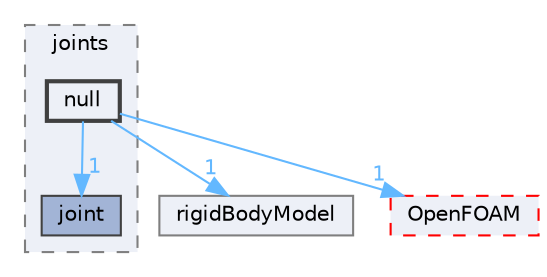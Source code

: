 digraph "src/rigidBodyDynamics/joints/null"
{
 // LATEX_PDF_SIZE
  bgcolor="transparent";
  edge [fontname=Helvetica,fontsize=10,labelfontname=Helvetica,labelfontsize=10];
  node [fontname=Helvetica,fontsize=10,shape=box,height=0.2,width=0.4];
  compound=true
  subgraph clusterdir_2cba07cc9d01feacd9e1919ec88f1577 {
    graph [ bgcolor="#edf0f7", pencolor="grey50", label="joints", fontname=Helvetica,fontsize=10 style="filled,dashed", URL="dir_2cba07cc9d01feacd9e1919ec88f1577.html",tooltip=""]
  dir_6c9a4378c144a7109502bbb402dcf205 [label="joint", fillcolor="#a2b4d6", color="grey25", style="filled", URL="dir_6c9a4378c144a7109502bbb402dcf205.html",tooltip=""];
  dir_54bf4e25f539afac637df185452fef8f [label="null", fillcolor="#edf0f7", color="grey25", style="filled,bold", URL="dir_54bf4e25f539afac637df185452fef8f.html",tooltip=""];
  }
  dir_01d230fdb888802d871acc5f0e1690e2 [label="rigidBodyModel", fillcolor="#edf0f7", color="grey50", style="filled", URL="dir_01d230fdb888802d871acc5f0e1690e2.html",tooltip=""];
  dir_c5473ff19b20e6ec4dfe5c310b3778a8 [label="OpenFOAM", fillcolor="#edf0f7", color="red", style="filled,dashed", URL="dir_c5473ff19b20e6ec4dfe5c310b3778a8.html",tooltip=""];
  dir_54bf4e25f539afac637df185452fef8f->dir_01d230fdb888802d871acc5f0e1690e2 [headlabel="1", labeldistance=1.5 headhref="dir_002631_003354.html" href="dir_002631_003354.html" color="steelblue1" fontcolor="steelblue1"];
  dir_54bf4e25f539afac637df185452fef8f->dir_6c9a4378c144a7109502bbb402dcf205 [headlabel="1", labeldistance=1.5 headhref="dir_002631_002000.html" href="dir_002631_002000.html" color="steelblue1" fontcolor="steelblue1"];
  dir_54bf4e25f539afac637df185452fef8f->dir_c5473ff19b20e6ec4dfe5c310b3778a8 [headlabel="1", labeldistance=1.5 headhref="dir_002631_002695.html" href="dir_002631_002695.html" color="steelblue1" fontcolor="steelblue1"];
}
